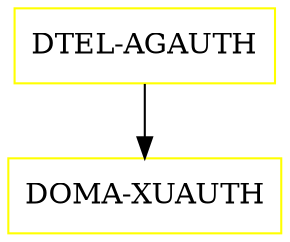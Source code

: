 digraph G {
  "DTEL-AGAUTH" [shape=box,color=yellow];
  "DOMA-XUAUTH" [shape=box,color=yellow,URL="./DOMA_XUAUTH.html"];
  "DTEL-AGAUTH" -> "DOMA-XUAUTH";
}
